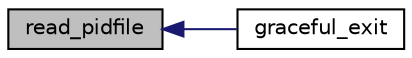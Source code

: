 digraph "read_pidfile"
{
  edge [fontname="Helvetica",fontsize="10",labelfontname="Helvetica",labelfontsize="10"];
  node [fontname="Helvetica",fontsize="10",shape=record];
  rankdir="LR";
  Node23 [label="read_pidfile",height=0.2,width=0.4,color="black", fillcolor="grey75", style="filled", fontcolor="black"];
  Node23 -> Node24 [dir="back",color="midnightblue",fontsize="10",style="solid",fontname="Helvetica"];
  Node24 [label="graceful_exit",height=0.2,width=0.4,color="black", fillcolor="white", style="filled",URL="$mon_8c.html#afb558666024d8c16dd60af09263d619a"];
}
